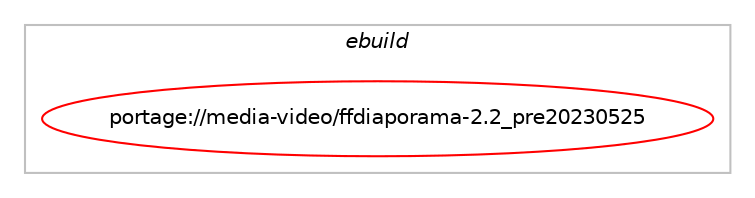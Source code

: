 digraph prolog {

# *************
# Graph options
# *************

newrank=true;
concentrate=true;
compound=true;
graph [rankdir=LR,fontname=Helvetica,fontsize=10,ranksep=1.5];#, ranksep=2.5, nodesep=0.2];
edge  [arrowhead=vee];
node  [fontname=Helvetica,fontsize=10];

# **********
# The ebuild
# **********

subgraph cluster_leftcol {
color=gray;
label=<<i>ebuild</i>>;
id [label="portage://media-video/ffdiaporama-2.2_pre20230525", color=red, width=4, href="../media-video/ffdiaporama-2.2_pre20230525.svg"];
}

# ****************
# The dependencies
# ****************

subgraph cluster_midcol {
color=gray;
label=<<i>dependencies</i>>;
subgraph cluster_compile {
fillcolor="#eeeeee";
style=filled;
label=<<i>compile</i>>;
# *** BEGIN UNKNOWN DEPENDENCY TYPE (TODO) ***
# id -> equal(use_conditional_group(positive,openclipart,portage://media-video/ffdiaporama-2.2_pre20230525,[package_dependency(portage://media-video/ffdiaporama-2.2_pre20230525,install,no,media-gfx,openclipart,none,[,,],[],[use(enable(svg),none),use(disable(gzip),none)])]))
# *** END UNKNOWN DEPENDENCY TYPE (TODO) ***

# *** BEGIN UNKNOWN DEPENDENCY TYPE (TODO) ***
# id -> equal(package_dependency(portage://media-video/ffdiaporama-2.2_pre20230525,install,no,dev-qt,qtconcurrent,none,[,,],[slot(5)],[]))
# *** END UNKNOWN DEPENDENCY TYPE (TODO) ***

# *** BEGIN UNKNOWN DEPENDENCY TYPE (TODO) ***
# id -> equal(package_dependency(portage://media-video/ffdiaporama-2.2_pre20230525,install,no,dev-qt,qtcore,none,[,,],[slot(5)],[]))
# *** END UNKNOWN DEPENDENCY TYPE (TODO) ***

# *** BEGIN UNKNOWN DEPENDENCY TYPE (TODO) ***
# id -> equal(package_dependency(portage://media-video/ffdiaporama-2.2_pre20230525,install,no,dev-qt,qtgui,none,[,,],[slot(5)],[]))
# *** END UNKNOWN DEPENDENCY TYPE (TODO) ***

# *** BEGIN UNKNOWN DEPENDENCY TYPE (TODO) ***
# id -> equal(package_dependency(portage://media-video/ffdiaporama-2.2_pre20230525,install,no,dev-qt,qthelp,none,[,,],[slot(5)],[]))
# *** END UNKNOWN DEPENDENCY TYPE (TODO) ***

# *** BEGIN UNKNOWN DEPENDENCY TYPE (TODO) ***
# id -> equal(package_dependency(portage://media-video/ffdiaporama-2.2_pre20230525,install,no,dev-qt,qtmultimedia,none,[,,],[slot(5)],[]))
# *** END UNKNOWN DEPENDENCY TYPE (TODO) ***

# *** BEGIN UNKNOWN DEPENDENCY TYPE (TODO) ***
# id -> equal(package_dependency(portage://media-video/ffdiaporama-2.2_pre20230525,install,no,dev-qt,qtsql,none,[,,],[slot(5)],[use(enable(sqlite),none)]))
# *** END UNKNOWN DEPENDENCY TYPE (TODO) ***

# *** BEGIN UNKNOWN DEPENDENCY TYPE (TODO) ***
# id -> equal(package_dependency(portage://media-video/ffdiaporama-2.2_pre20230525,install,no,dev-qt,qtsvg,none,[,,],[slot(5)],[]))
# *** END UNKNOWN DEPENDENCY TYPE (TODO) ***

# *** BEGIN UNKNOWN DEPENDENCY TYPE (TODO) ***
# id -> equal(package_dependency(portage://media-video/ffdiaporama-2.2_pre20230525,install,no,dev-qt,qtwidgets,none,[,,],[slot(5)],[]))
# *** END UNKNOWN DEPENDENCY TYPE (TODO) ***

# *** BEGIN UNKNOWN DEPENDENCY TYPE (TODO) ***
# id -> equal(package_dependency(portage://media-video/ffdiaporama-2.2_pre20230525,install,no,dev-qt,qtxml,none,[,,],[slot(5)],[]))
# *** END UNKNOWN DEPENDENCY TYPE (TODO) ***

# *** BEGIN UNKNOWN DEPENDENCY TYPE (TODO) ***
# id -> equal(package_dependency(portage://media-video/ffdiaporama-2.2_pre20230525,install,no,media-gfx,exiv2,none,[,,],any_same_slot,[]))
# *** END UNKNOWN DEPENDENCY TYPE (TODO) ***

# *** BEGIN UNKNOWN DEPENDENCY TYPE (TODO) ***
# id -> equal(package_dependency(portage://media-video/ffdiaporama-2.2_pre20230525,install,no,media-video,ffmpeg,greaterequal,[4,,,4],[slot(0),equal],[use(enable(encode),none)]))
# *** END UNKNOWN DEPENDENCY TYPE (TODO) ***

}
subgraph cluster_compileandrun {
fillcolor="#eeeeee";
style=filled;
label=<<i>compile and run</i>>;
}
subgraph cluster_run {
fillcolor="#eeeeee";
style=filled;
label=<<i>run</i>>;
# *** BEGIN UNKNOWN DEPENDENCY TYPE (TODO) ***
# id -> equal(use_conditional_group(positive,openclipart,portage://media-video/ffdiaporama-2.2_pre20230525,[package_dependency(portage://media-video/ffdiaporama-2.2_pre20230525,run,no,media-gfx,openclipart,none,[,,],[],[use(enable(svg),none),use(disable(gzip),none)])]))
# *** END UNKNOWN DEPENDENCY TYPE (TODO) ***

# *** BEGIN UNKNOWN DEPENDENCY TYPE (TODO) ***
# id -> equal(package_dependency(portage://media-video/ffdiaporama-2.2_pre20230525,run,no,dev-qt,qtconcurrent,none,[,,],[slot(5)],[]))
# *** END UNKNOWN DEPENDENCY TYPE (TODO) ***

# *** BEGIN UNKNOWN DEPENDENCY TYPE (TODO) ***
# id -> equal(package_dependency(portage://media-video/ffdiaporama-2.2_pre20230525,run,no,dev-qt,qtcore,none,[,,],[slot(5)],[]))
# *** END UNKNOWN DEPENDENCY TYPE (TODO) ***

# *** BEGIN UNKNOWN DEPENDENCY TYPE (TODO) ***
# id -> equal(package_dependency(portage://media-video/ffdiaporama-2.2_pre20230525,run,no,dev-qt,qtgui,none,[,,],[slot(5)],[]))
# *** END UNKNOWN DEPENDENCY TYPE (TODO) ***

# *** BEGIN UNKNOWN DEPENDENCY TYPE (TODO) ***
# id -> equal(package_dependency(portage://media-video/ffdiaporama-2.2_pre20230525,run,no,dev-qt,qthelp,none,[,,],[slot(5)],[]))
# *** END UNKNOWN DEPENDENCY TYPE (TODO) ***

# *** BEGIN UNKNOWN DEPENDENCY TYPE (TODO) ***
# id -> equal(package_dependency(portage://media-video/ffdiaporama-2.2_pre20230525,run,no,dev-qt,qtmultimedia,none,[,,],[slot(5)],[]))
# *** END UNKNOWN DEPENDENCY TYPE (TODO) ***

# *** BEGIN UNKNOWN DEPENDENCY TYPE (TODO) ***
# id -> equal(package_dependency(portage://media-video/ffdiaporama-2.2_pre20230525,run,no,dev-qt,qtsql,none,[,,],[slot(5)],[use(enable(sqlite),none)]))
# *** END UNKNOWN DEPENDENCY TYPE (TODO) ***

# *** BEGIN UNKNOWN DEPENDENCY TYPE (TODO) ***
# id -> equal(package_dependency(portage://media-video/ffdiaporama-2.2_pre20230525,run,no,dev-qt,qtsvg,none,[,,],[slot(5)],[]))
# *** END UNKNOWN DEPENDENCY TYPE (TODO) ***

# *** BEGIN UNKNOWN DEPENDENCY TYPE (TODO) ***
# id -> equal(package_dependency(portage://media-video/ffdiaporama-2.2_pre20230525,run,no,dev-qt,qtwidgets,none,[,,],[slot(5)],[]))
# *** END UNKNOWN DEPENDENCY TYPE (TODO) ***

# *** BEGIN UNKNOWN DEPENDENCY TYPE (TODO) ***
# id -> equal(package_dependency(portage://media-video/ffdiaporama-2.2_pre20230525,run,no,dev-qt,qtxml,none,[,,],[slot(5)],[]))
# *** END UNKNOWN DEPENDENCY TYPE (TODO) ***

# *** BEGIN UNKNOWN DEPENDENCY TYPE (TODO) ***
# id -> equal(package_dependency(portage://media-video/ffdiaporama-2.2_pre20230525,run,no,media-gfx,exiv2,none,[,,],any_same_slot,[]))
# *** END UNKNOWN DEPENDENCY TYPE (TODO) ***

# *** BEGIN UNKNOWN DEPENDENCY TYPE (TODO) ***
# id -> equal(package_dependency(portage://media-video/ffdiaporama-2.2_pre20230525,run,no,media-video,ffmpeg,greaterequal,[4,,,4],[slot(0),equal],[use(enable(encode),none)]))
# *** END UNKNOWN DEPENDENCY TYPE (TODO) ***

}
}

# **************
# The candidates
# **************

subgraph cluster_choices {
rank=same;
color=gray;
label=<<i>candidates</i>>;

}

}
